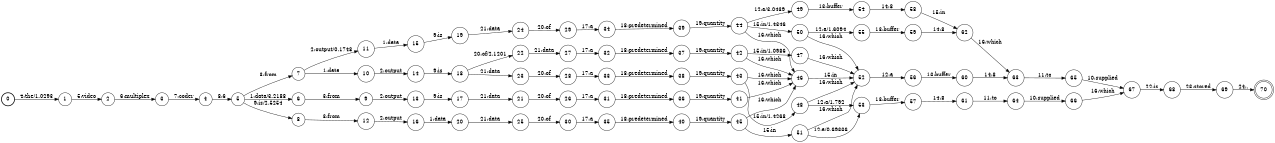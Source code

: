 digraph FST {
rankdir = LR;
size = "8.5,11";
label = "";
center = 1;
orientation = Portrait;
ranksep = "0.4";
nodesep = "0.25";
0 [label = "0", shape = circle, style = bold, fontsize = 14]
	0 -> 1 [label = "4:the/1.0293", fontsize = 14];
1 [label = "1", shape = circle, style = solid, fontsize = 14]
	1 -> 2 [label = "5:video", fontsize = 14];
2 [label = "2", shape = circle, style = solid, fontsize = 14]
	2 -> 3 [label = "6:multiplex", fontsize = 14];
3 [label = "3", shape = circle, style = solid, fontsize = 14]
	3 -> 4 [label = "7:coder", fontsize = 14];
4 [label = "4", shape = circle, style = solid, fontsize = 14]
	4 -> 5 [label = "8:6", fontsize = 14];
5 [label = "5", shape = circle, style = solid, fontsize = 14]
	5 -> 6 [label = "1:data/3.2188", fontsize = 14];
	5 -> 7 [label = "3:from", fontsize = 14];
	5 -> 8 [label = "9:is/2.5254", fontsize = 14];
6 [label = "6", shape = circle, style = solid, fontsize = 14]
	6 -> 9 [label = "3:from", fontsize = 14];
7 [label = "7", shape = circle, style = solid, fontsize = 14]
	7 -> 10 [label = "1:data", fontsize = 14];
	7 -> 11 [label = "2:output/0.1748", fontsize = 14];
8 [label = "8", shape = circle, style = solid, fontsize = 14]
	8 -> 12 [label = "3:from", fontsize = 14];
9 [label = "9", shape = circle, style = solid, fontsize = 14]
	9 -> 13 [label = "2:output", fontsize = 14];
10 [label = "10", shape = circle, style = solid, fontsize = 14]
	10 -> 14 [label = "2:output", fontsize = 14];
11 [label = "11", shape = circle, style = solid, fontsize = 14]
	11 -> 15 [label = "1:data", fontsize = 14];
12 [label = "12", shape = circle, style = solid, fontsize = 14]
	12 -> 16 [label = "2:output", fontsize = 14];
13 [label = "13", shape = circle, style = solid, fontsize = 14]
	13 -> 17 [label = "9:is", fontsize = 14];
14 [label = "14", shape = circle, style = solid, fontsize = 14]
	14 -> 18 [label = "9:is", fontsize = 14];
15 [label = "15", shape = circle, style = solid, fontsize = 14]
	15 -> 19 [label = "9:is", fontsize = 14];
16 [label = "16", shape = circle, style = solid, fontsize = 14]
	16 -> 20 [label = "1:data", fontsize = 14];
17 [label = "17", shape = circle, style = solid, fontsize = 14]
	17 -> 21 [label = "21:data", fontsize = 14];
18 [label = "18", shape = circle, style = solid, fontsize = 14]
	18 -> 23 [label = "21:data", fontsize = 14];
	18 -> 22 [label = "20:of/2.1201", fontsize = 14];
19 [label = "19", shape = circle, style = solid, fontsize = 14]
	19 -> 24 [label = "21:data", fontsize = 14];
20 [label = "20", shape = circle, style = solid, fontsize = 14]
	20 -> 25 [label = "21:data", fontsize = 14];
21 [label = "21", shape = circle, style = solid, fontsize = 14]
	21 -> 26 [label = "20:of", fontsize = 14];
22 [label = "22", shape = circle, style = solid, fontsize = 14]
	22 -> 27 [label = "21:data", fontsize = 14];
23 [label = "23", shape = circle, style = solid, fontsize = 14]
	23 -> 28 [label = "20:of", fontsize = 14];
24 [label = "24", shape = circle, style = solid, fontsize = 14]
	24 -> 29 [label = "20:of", fontsize = 14];
25 [label = "25", shape = circle, style = solid, fontsize = 14]
	25 -> 30 [label = "20:of", fontsize = 14];
26 [label = "26", shape = circle, style = solid, fontsize = 14]
	26 -> 31 [label = "17:a", fontsize = 14];
27 [label = "27", shape = circle, style = solid, fontsize = 14]
	27 -> 32 [label = "17:a", fontsize = 14];
28 [label = "28", shape = circle, style = solid, fontsize = 14]
	28 -> 33 [label = "17:a", fontsize = 14];
29 [label = "29", shape = circle, style = solid, fontsize = 14]
	29 -> 34 [label = "17:a", fontsize = 14];
30 [label = "30", shape = circle, style = solid, fontsize = 14]
	30 -> 35 [label = "17:a", fontsize = 14];
31 [label = "31", shape = circle, style = solid, fontsize = 14]
	31 -> 36 [label = "18:predetermined", fontsize = 14];
32 [label = "32", shape = circle, style = solid, fontsize = 14]
	32 -> 37 [label = "18:predetermined", fontsize = 14];
33 [label = "33", shape = circle, style = solid, fontsize = 14]
	33 -> 38 [label = "18:predetermined", fontsize = 14];
34 [label = "34", shape = circle, style = solid, fontsize = 14]
	34 -> 39 [label = "18:predetermined", fontsize = 14];
35 [label = "35", shape = circle, style = solid, fontsize = 14]
	35 -> 40 [label = "18:predetermined", fontsize = 14];
36 [label = "36", shape = circle, style = solid, fontsize = 14]
	36 -> 41 [label = "19:quantity", fontsize = 14];
37 [label = "37", shape = circle, style = solid, fontsize = 14]
	37 -> 42 [label = "19:quantity", fontsize = 14];
38 [label = "38", shape = circle, style = solid, fontsize = 14]
	38 -> 43 [label = "19:quantity", fontsize = 14];
39 [label = "39", shape = circle, style = solid, fontsize = 14]
	39 -> 44 [label = "19:quantity", fontsize = 14];
40 [label = "40", shape = circle, style = solid, fontsize = 14]
	40 -> 45 [label = "19:quantity", fontsize = 14];
41 [label = "41", shape = circle, style = solid, fontsize = 14]
	41 -> 46 [label = "16:which", fontsize = 14];
42 [label = "42", shape = circle, style = solid, fontsize = 14]
	42 -> 47 [label = "15:in/1.0986", fontsize = 14];
	42 -> 46 [label = "16:which", fontsize = 14];
43 [label = "43", shape = circle, style = solid, fontsize = 14]
	43 -> 48 [label = "15:in/1.4268", fontsize = 14];
	43 -> 46 [label = "16:which", fontsize = 14];
44 [label = "44", shape = circle, style = solid, fontsize = 14]
	44 -> 50 [label = "15:in/1.4346", fontsize = 14];
	44 -> 46 [label = "16:which", fontsize = 14];
	44 -> 49 [label = "12:a/3.0439", fontsize = 14];
45 [label = "45", shape = circle, style = solid, fontsize = 14]
	45 -> 51 [label = "15:in", fontsize = 14];
	45 -> 46 [label = "16:which", fontsize = 14];
46 [label = "46", shape = circle, style = solid, fontsize = 14]
	46 -> 52 [label = "15:in", fontsize = 14];
47 [label = "47", shape = circle, style = solid, fontsize = 14]
	47 -> 52 [label = "16:which", fontsize = 14];
48 [label = "48", shape = circle, style = solid, fontsize = 14]
	48 -> 52 [label = "16:which", fontsize = 14];
	48 -> 53 [label = "12:a/1.792", fontsize = 14];
49 [label = "49", shape = circle, style = solid, fontsize = 14]
	49 -> 54 [label = "13:buffer", fontsize = 14];
50 [label = "50", shape = circle, style = solid, fontsize = 14]
	50 -> 52 [label = "16:which", fontsize = 14];
	50 -> 55 [label = "12:a/1.6094", fontsize = 14];
51 [label = "51", shape = circle, style = solid, fontsize = 14]
	51 -> 52 [label = "16:which", fontsize = 14];
	51 -> 53 [label = "12:a/0.69336", fontsize = 14];
52 [label = "52", shape = circle, style = solid, fontsize = 14]
	52 -> 56 [label = "12:a", fontsize = 14];
53 [label = "53", shape = circle, style = solid, fontsize = 14]
	53 -> 57 [label = "13:buffer", fontsize = 14];
54 [label = "54", shape = circle, style = solid, fontsize = 14]
	54 -> 58 [label = "14:8", fontsize = 14];
55 [label = "55", shape = circle, style = solid, fontsize = 14]
	55 -> 59 [label = "13:buffer", fontsize = 14];
56 [label = "56", shape = circle, style = solid, fontsize = 14]
	56 -> 60 [label = "13:buffer", fontsize = 14];
57 [label = "57", shape = circle, style = solid, fontsize = 14]
	57 -> 61 [label = "14:8", fontsize = 14];
58 [label = "58", shape = circle, style = solid, fontsize = 14]
	58 -> 62 [label = "15:in", fontsize = 14];
59 [label = "59", shape = circle, style = solid, fontsize = 14]
	59 -> 62 [label = "14:8", fontsize = 14];
60 [label = "60", shape = circle, style = solid, fontsize = 14]
	60 -> 63 [label = "14:8", fontsize = 14];
61 [label = "61", shape = circle, style = solid, fontsize = 14]
	61 -> 64 [label = "11:to", fontsize = 14];
62 [label = "62", shape = circle, style = solid, fontsize = 14]
	62 -> 63 [label = "16:which", fontsize = 14];
63 [label = "63", shape = circle, style = solid, fontsize = 14]
	63 -> 65 [label = "11:to", fontsize = 14];
64 [label = "64", shape = circle, style = solid, fontsize = 14]
	64 -> 66 [label = "10:supplied", fontsize = 14];
65 [label = "65", shape = circle, style = solid, fontsize = 14]
	65 -> 67 [label = "10:supplied", fontsize = 14];
66 [label = "66", shape = circle, style = solid, fontsize = 14]
	66 -> 67 [label = "16:which", fontsize = 14];
67 [label = "67", shape = circle, style = solid, fontsize = 14]
	67 -> 68 [label = "22:is", fontsize = 14];
68 [label = "68", shape = circle, style = solid, fontsize = 14]
	68 -> 69 [label = "23:stored", fontsize = 14];
69 [label = "69", shape = circle, style = solid, fontsize = 14]
	69 -> 70 [label = "24:.", fontsize = 14];
70 [label = "70", shape = doublecircle, style = solid, fontsize = 14]
}
